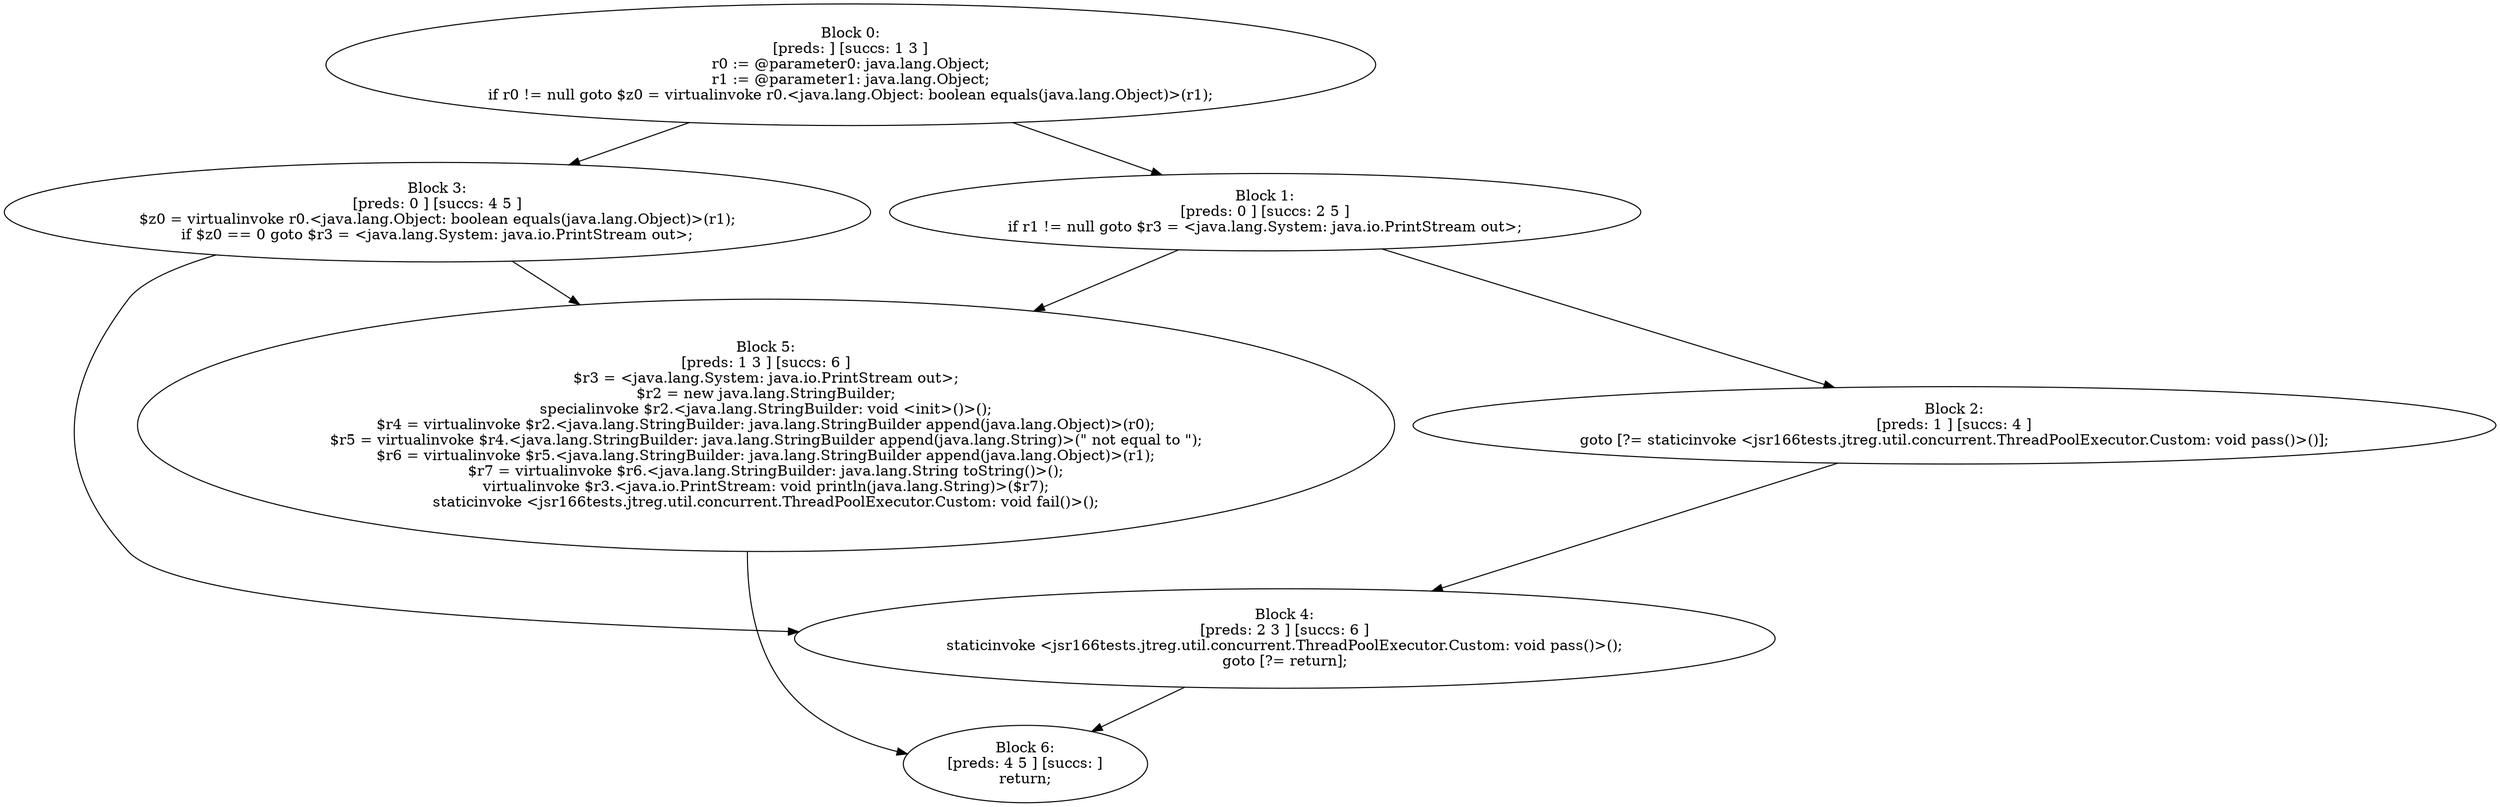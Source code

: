 digraph "unitGraph" {
    "Block 0:
[preds: ] [succs: 1 3 ]
r0 := @parameter0: java.lang.Object;
r1 := @parameter1: java.lang.Object;
if r0 != null goto $z0 = virtualinvoke r0.<java.lang.Object: boolean equals(java.lang.Object)>(r1);
"
    "Block 1:
[preds: 0 ] [succs: 2 5 ]
if r1 != null goto $r3 = <java.lang.System: java.io.PrintStream out>;
"
    "Block 2:
[preds: 1 ] [succs: 4 ]
goto [?= staticinvoke <jsr166tests.jtreg.util.concurrent.ThreadPoolExecutor.Custom: void pass()>()];
"
    "Block 3:
[preds: 0 ] [succs: 4 5 ]
$z0 = virtualinvoke r0.<java.lang.Object: boolean equals(java.lang.Object)>(r1);
if $z0 == 0 goto $r3 = <java.lang.System: java.io.PrintStream out>;
"
    "Block 4:
[preds: 2 3 ] [succs: 6 ]
staticinvoke <jsr166tests.jtreg.util.concurrent.ThreadPoolExecutor.Custom: void pass()>();
goto [?= return];
"
    "Block 5:
[preds: 1 3 ] [succs: 6 ]
$r3 = <java.lang.System: java.io.PrintStream out>;
$r2 = new java.lang.StringBuilder;
specialinvoke $r2.<java.lang.StringBuilder: void <init>()>();
$r4 = virtualinvoke $r2.<java.lang.StringBuilder: java.lang.StringBuilder append(java.lang.Object)>(r0);
$r5 = virtualinvoke $r4.<java.lang.StringBuilder: java.lang.StringBuilder append(java.lang.String)>(\" not equal to \");
$r6 = virtualinvoke $r5.<java.lang.StringBuilder: java.lang.StringBuilder append(java.lang.Object)>(r1);
$r7 = virtualinvoke $r6.<java.lang.StringBuilder: java.lang.String toString()>();
virtualinvoke $r3.<java.io.PrintStream: void println(java.lang.String)>($r7);
staticinvoke <jsr166tests.jtreg.util.concurrent.ThreadPoolExecutor.Custom: void fail()>();
"
    "Block 6:
[preds: 4 5 ] [succs: ]
return;
"
    "Block 0:
[preds: ] [succs: 1 3 ]
r0 := @parameter0: java.lang.Object;
r1 := @parameter1: java.lang.Object;
if r0 != null goto $z0 = virtualinvoke r0.<java.lang.Object: boolean equals(java.lang.Object)>(r1);
"->"Block 1:
[preds: 0 ] [succs: 2 5 ]
if r1 != null goto $r3 = <java.lang.System: java.io.PrintStream out>;
";
    "Block 0:
[preds: ] [succs: 1 3 ]
r0 := @parameter0: java.lang.Object;
r1 := @parameter1: java.lang.Object;
if r0 != null goto $z0 = virtualinvoke r0.<java.lang.Object: boolean equals(java.lang.Object)>(r1);
"->"Block 3:
[preds: 0 ] [succs: 4 5 ]
$z0 = virtualinvoke r0.<java.lang.Object: boolean equals(java.lang.Object)>(r1);
if $z0 == 0 goto $r3 = <java.lang.System: java.io.PrintStream out>;
";
    "Block 1:
[preds: 0 ] [succs: 2 5 ]
if r1 != null goto $r3 = <java.lang.System: java.io.PrintStream out>;
"->"Block 2:
[preds: 1 ] [succs: 4 ]
goto [?= staticinvoke <jsr166tests.jtreg.util.concurrent.ThreadPoolExecutor.Custom: void pass()>()];
";
    "Block 1:
[preds: 0 ] [succs: 2 5 ]
if r1 != null goto $r3 = <java.lang.System: java.io.PrintStream out>;
"->"Block 5:
[preds: 1 3 ] [succs: 6 ]
$r3 = <java.lang.System: java.io.PrintStream out>;
$r2 = new java.lang.StringBuilder;
specialinvoke $r2.<java.lang.StringBuilder: void <init>()>();
$r4 = virtualinvoke $r2.<java.lang.StringBuilder: java.lang.StringBuilder append(java.lang.Object)>(r0);
$r5 = virtualinvoke $r4.<java.lang.StringBuilder: java.lang.StringBuilder append(java.lang.String)>(\" not equal to \");
$r6 = virtualinvoke $r5.<java.lang.StringBuilder: java.lang.StringBuilder append(java.lang.Object)>(r1);
$r7 = virtualinvoke $r6.<java.lang.StringBuilder: java.lang.String toString()>();
virtualinvoke $r3.<java.io.PrintStream: void println(java.lang.String)>($r7);
staticinvoke <jsr166tests.jtreg.util.concurrent.ThreadPoolExecutor.Custom: void fail()>();
";
    "Block 2:
[preds: 1 ] [succs: 4 ]
goto [?= staticinvoke <jsr166tests.jtreg.util.concurrent.ThreadPoolExecutor.Custom: void pass()>()];
"->"Block 4:
[preds: 2 3 ] [succs: 6 ]
staticinvoke <jsr166tests.jtreg.util.concurrent.ThreadPoolExecutor.Custom: void pass()>();
goto [?= return];
";
    "Block 3:
[preds: 0 ] [succs: 4 5 ]
$z0 = virtualinvoke r0.<java.lang.Object: boolean equals(java.lang.Object)>(r1);
if $z0 == 0 goto $r3 = <java.lang.System: java.io.PrintStream out>;
"->"Block 4:
[preds: 2 3 ] [succs: 6 ]
staticinvoke <jsr166tests.jtreg.util.concurrent.ThreadPoolExecutor.Custom: void pass()>();
goto [?= return];
";
    "Block 3:
[preds: 0 ] [succs: 4 5 ]
$z0 = virtualinvoke r0.<java.lang.Object: boolean equals(java.lang.Object)>(r1);
if $z0 == 0 goto $r3 = <java.lang.System: java.io.PrintStream out>;
"->"Block 5:
[preds: 1 3 ] [succs: 6 ]
$r3 = <java.lang.System: java.io.PrintStream out>;
$r2 = new java.lang.StringBuilder;
specialinvoke $r2.<java.lang.StringBuilder: void <init>()>();
$r4 = virtualinvoke $r2.<java.lang.StringBuilder: java.lang.StringBuilder append(java.lang.Object)>(r0);
$r5 = virtualinvoke $r4.<java.lang.StringBuilder: java.lang.StringBuilder append(java.lang.String)>(\" not equal to \");
$r6 = virtualinvoke $r5.<java.lang.StringBuilder: java.lang.StringBuilder append(java.lang.Object)>(r1);
$r7 = virtualinvoke $r6.<java.lang.StringBuilder: java.lang.String toString()>();
virtualinvoke $r3.<java.io.PrintStream: void println(java.lang.String)>($r7);
staticinvoke <jsr166tests.jtreg.util.concurrent.ThreadPoolExecutor.Custom: void fail()>();
";
    "Block 4:
[preds: 2 3 ] [succs: 6 ]
staticinvoke <jsr166tests.jtreg.util.concurrent.ThreadPoolExecutor.Custom: void pass()>();
goto [?= return];
"->"Block 6:
[preds: 4 5 ] [succs: ]
return;
";
    "Block 5:
[preds: 1 3 ] [succs: 6 ]
$r3 = <java.lang.System: java.io.PrintStream out>;
$r2 = new java.lang.StringBuilder;
specialinvoke $r2.<java.lang.StringBuilder: void <init>()>();
$r4 = virtualinvoke $r2.<java.lang.StringBuilder: java.lang.StringBuilder append(java.lang.Object)>(r0);
$r5 = virtualinvoke $r4.<java.lang.StringBuilder: java.lang.StringBuilder append(java.lang.String)>(\" not equal to \");
$r6 = virtualinvoke $r5.<java.lang.StringBuilder: java.lang.StringBuilder append(java.lang.Object)>(r1);
$r7 = virtualinvoke $r6.<java.lang.StringBuilder: java.lang.String toString()>();
virtualinvoke $r3.<java.io.PrintStream: void println(java.lang.String)>($r7);
staticinvoke <jsr166tests.jtreg.util.concurrent.ThreadPoolExecutor.Custom: void fail()>();
"->"Block 6:
[preds: 4 5 ] [succs: ]
return;
";
}
